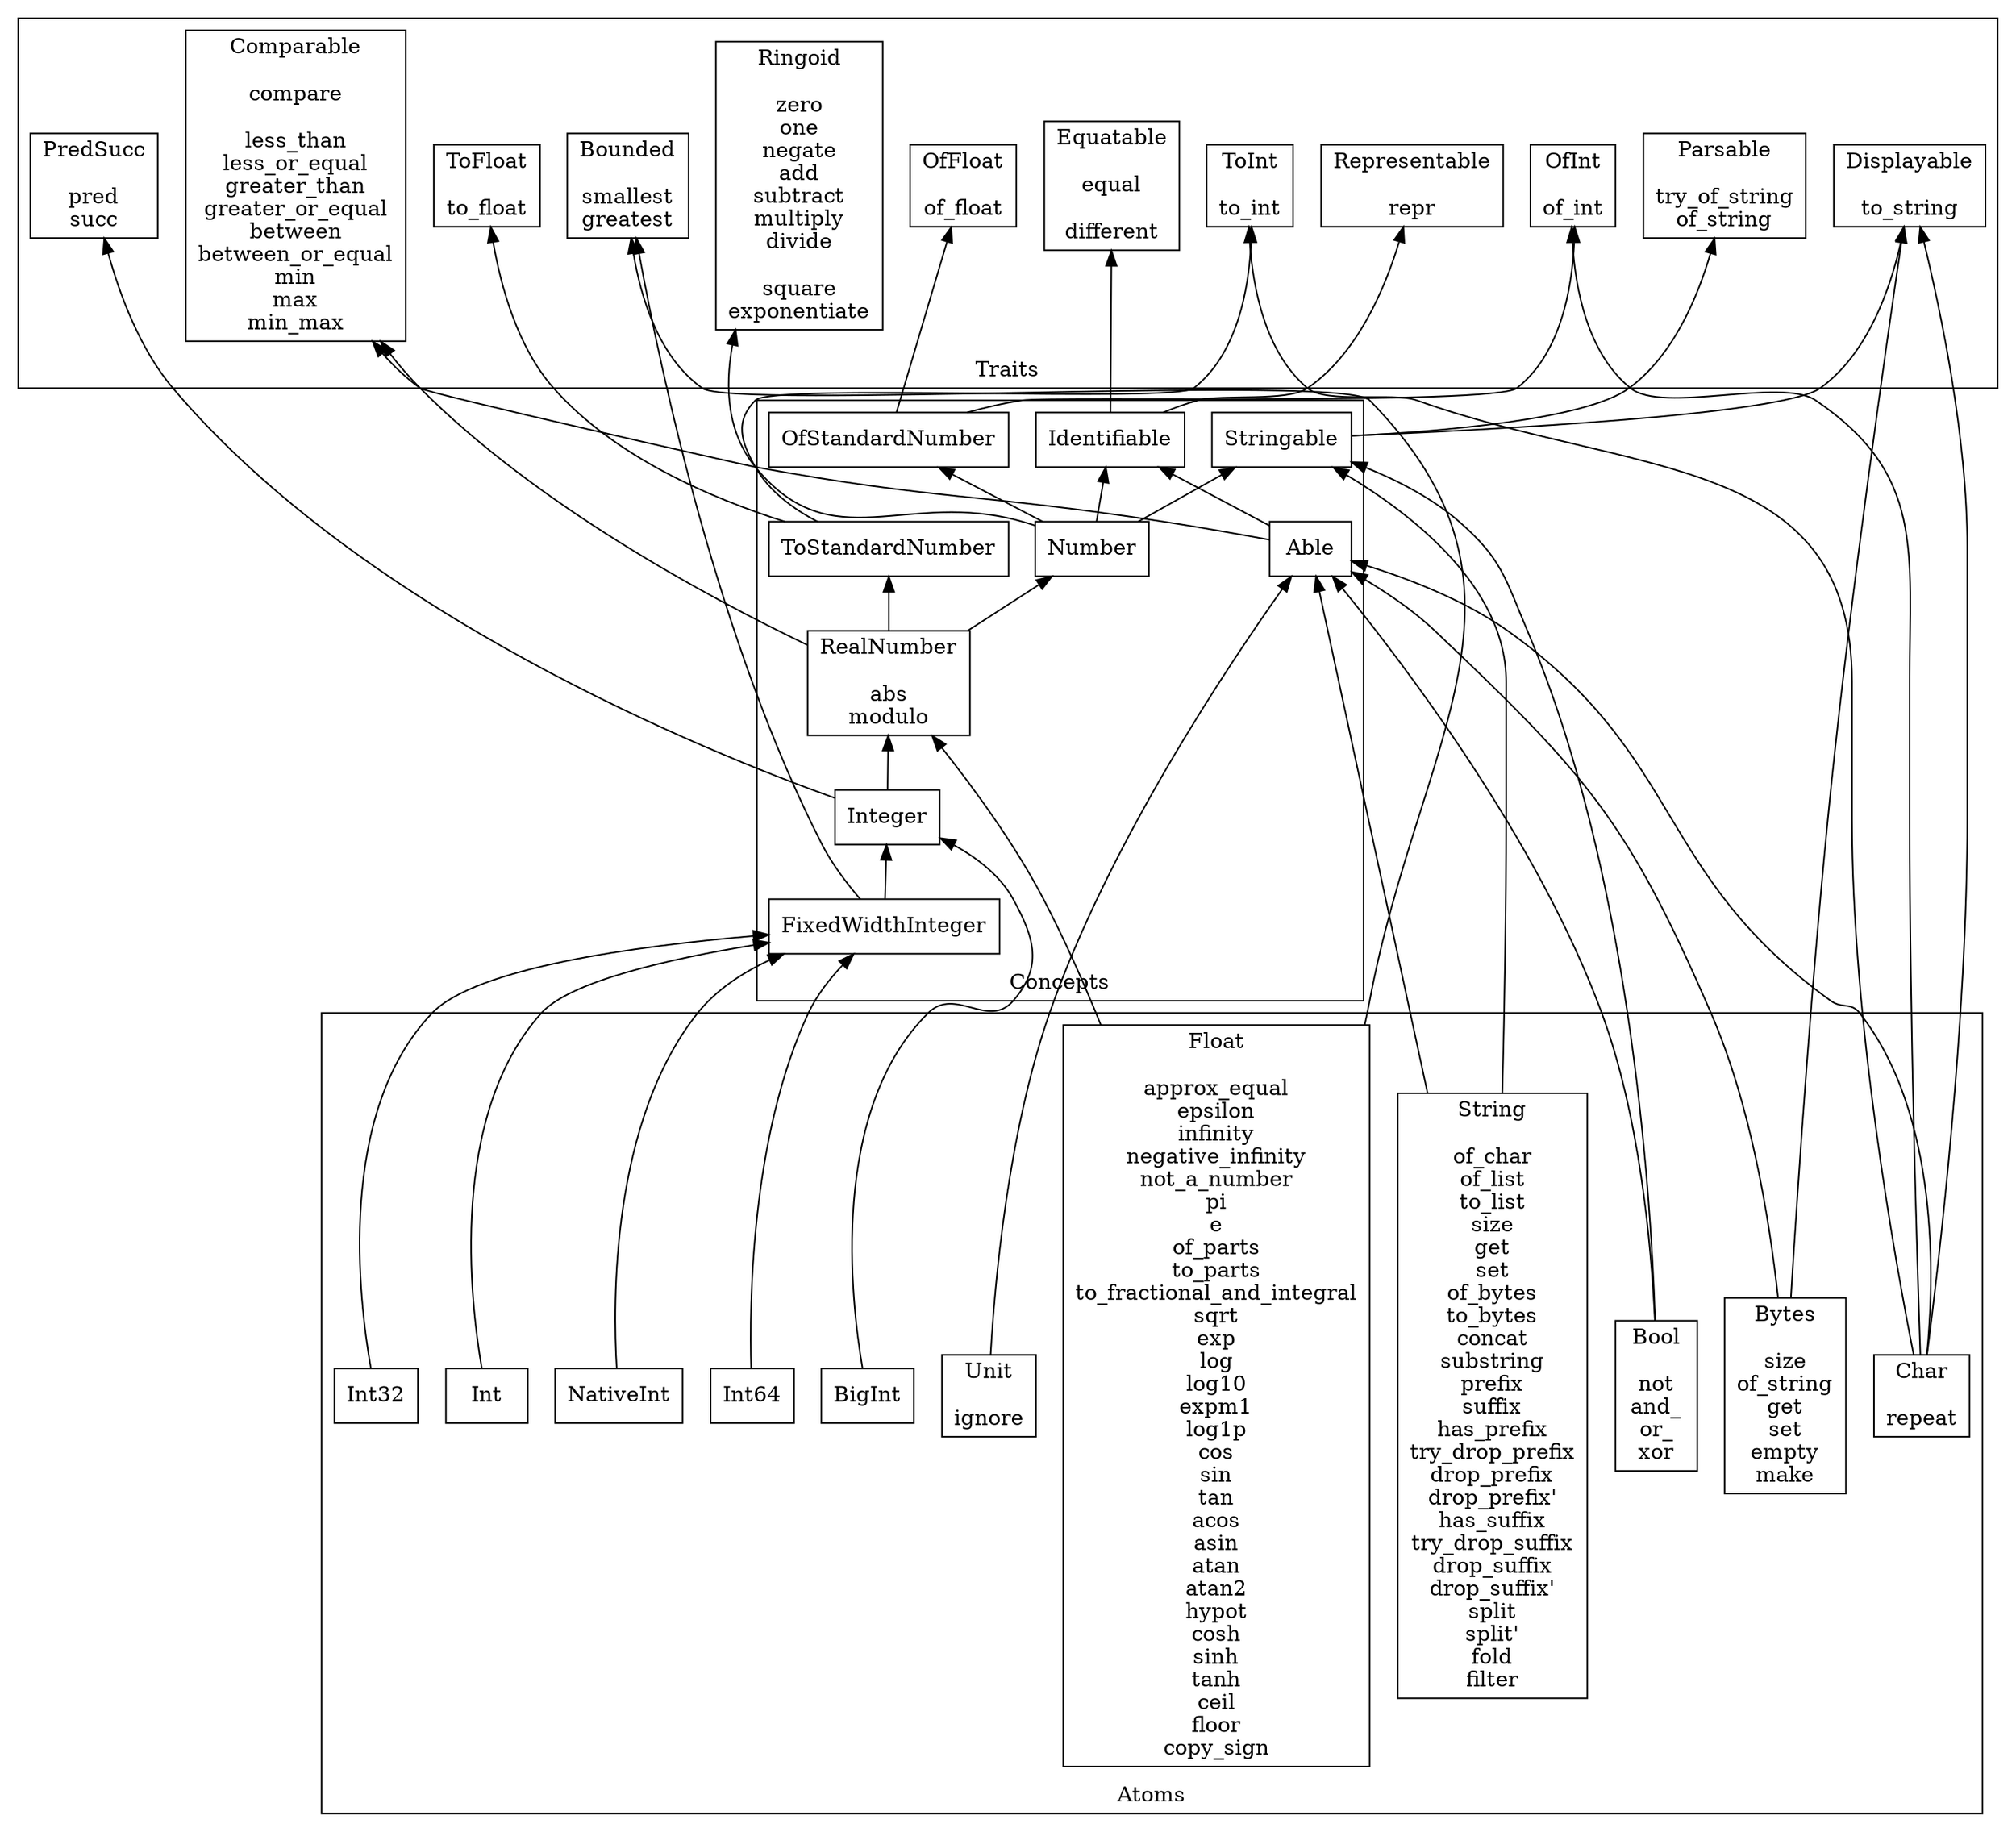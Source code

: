 digraph {
  rankdir="BT"
  node [shape="box"]
  subgraph cluster_Traits {
    label="Traits";
    representable [label="Representable\n\nrepr"];
    equatable [label="Equatable\n\nequal\n\ndifferent"];
    displayable [label="Displayable\n\nto_string"];
    parsable [label="Parsable\n\ntry_of_string\nof_string"];
    comparable [label="Comparable\n\ncompare\n\nless_than\nless_or_equal\ngreater_than\ngreater_or_equal\nbetween\nbetween_or_equal\nmin\nmax\nmin_max"];
    ringoid [label="Ringoid\n\nzero\none\nnegate\nadd\nsubtract\nmultiply\ndivide\n\nsquare\nexponentiate"];
    ofint [label="OfInt\n\nof_int"];
    toint [label="ToInt\n\nto_int"];
    offloat [label="OfFloat\n\nof_float"];
    tofloat [label="ToFloat\n\nto_float"];
    predsucc [label="PredSucc\n\npred\nsucc"];
    bounded [label="Bounded\n\nsmallest\ngreatest"];
  }
  subgraph cluster_Concepts {
    label="Concepts";
    identifiable [label="Identifiable"];
    able [label="Able"];
    stringable [label="Stringable"];
    ofstandardnumber [label="OfStandardNumber"];
    number [label="Number"];
    tostandardnumber [label="ToStandardNumber"];
    realnumber [label="RealNumber\n\nabs\nmodulo"];
    integer [label="Integer"];
    fixedwidthinteger [label="FixedWidthInteger"];
  }
  subgraph cluster_Atoms {
    label="Atoms";
    unit [label="Unit\n\nignore"];
    bool [label="Bool\n\nnot\nand_\nor_\nxor"];
    char [label="Char\n\nrepeat"];
    int [label="Int"];
    int32 [label="Int32"];
    int64 [label="Int64"];
    nativeint [label="NativeInt"];
    bigint [label="BigInt"];
    float [label="Float\n\napprox_equal\nepsilon\ninfinity\nnegative_infinity\nnot_a_number\npi\ne\nof_parts\nto_parts\nto_fractional_and_integral\nsqrt\nexp\nlog\nlog10\nexpm1\nlog1p\ncos\nsin\ntan\nacos\nasin\natan\natan2\nhypot\ncosh\nsinh\ntanh\nceil\nfloor\ncopy_sign"];
    string [label="String\n\nof_char\nof_list\nto_list\nsize\nget\nset\nof_bytes\nto_bytes\nconcat\nsubstring\nprefix\nsuffix\nhas_prefix\ntry_drop_prefix\ndrop_prefix\ndrop_prefix'\nhas_suffix\ntry_drop_suffix\ndrop_suffix\ndrop_suffix'\nsplit\nsplit'\nfold\nfilter"];
    bytes [label="Bytes\n\nsize\nof_string\nget\nset\nempty\nmake"];
  }
  identifiable -> equatable
  identifiable -> representable
  able -> identifiable
  able -> comparable
  stringable -> displayable
  stringable -> parsable
  ofstandardnumber -> ofint
  ofstandardnumber -> offloat
  number -> identifiable
  number -> stringable
  number -> ringoid
  number -> ofstandardnumber
  tostandardnumber -> toint
  tostandardnumber -> tofloat
  realnumber -> number
  realnumber -> comparable
  realnumber -> tostandardnumber
  integer -> realnumber
  integer -> predsucc
  fixedwidthinteger -> integer
  fixedwidthinteger -> bounded
  unit -> able
  bool -> able
  bool -> stringable
  char -> able
  char -> displayable
  char -> ofint
  char -> toint
  int -> fixedwidthinteger
  int32 -> fixedwidthinteger
  int64 -> fixedwidthinteger
  nativeint -> fixedwidthinteger
  bigint -> integer
  float -> realnumber
  float -> bounded
  string -> able
  string -> stringable
  bytes -> able
  bytes -> displayable
}
